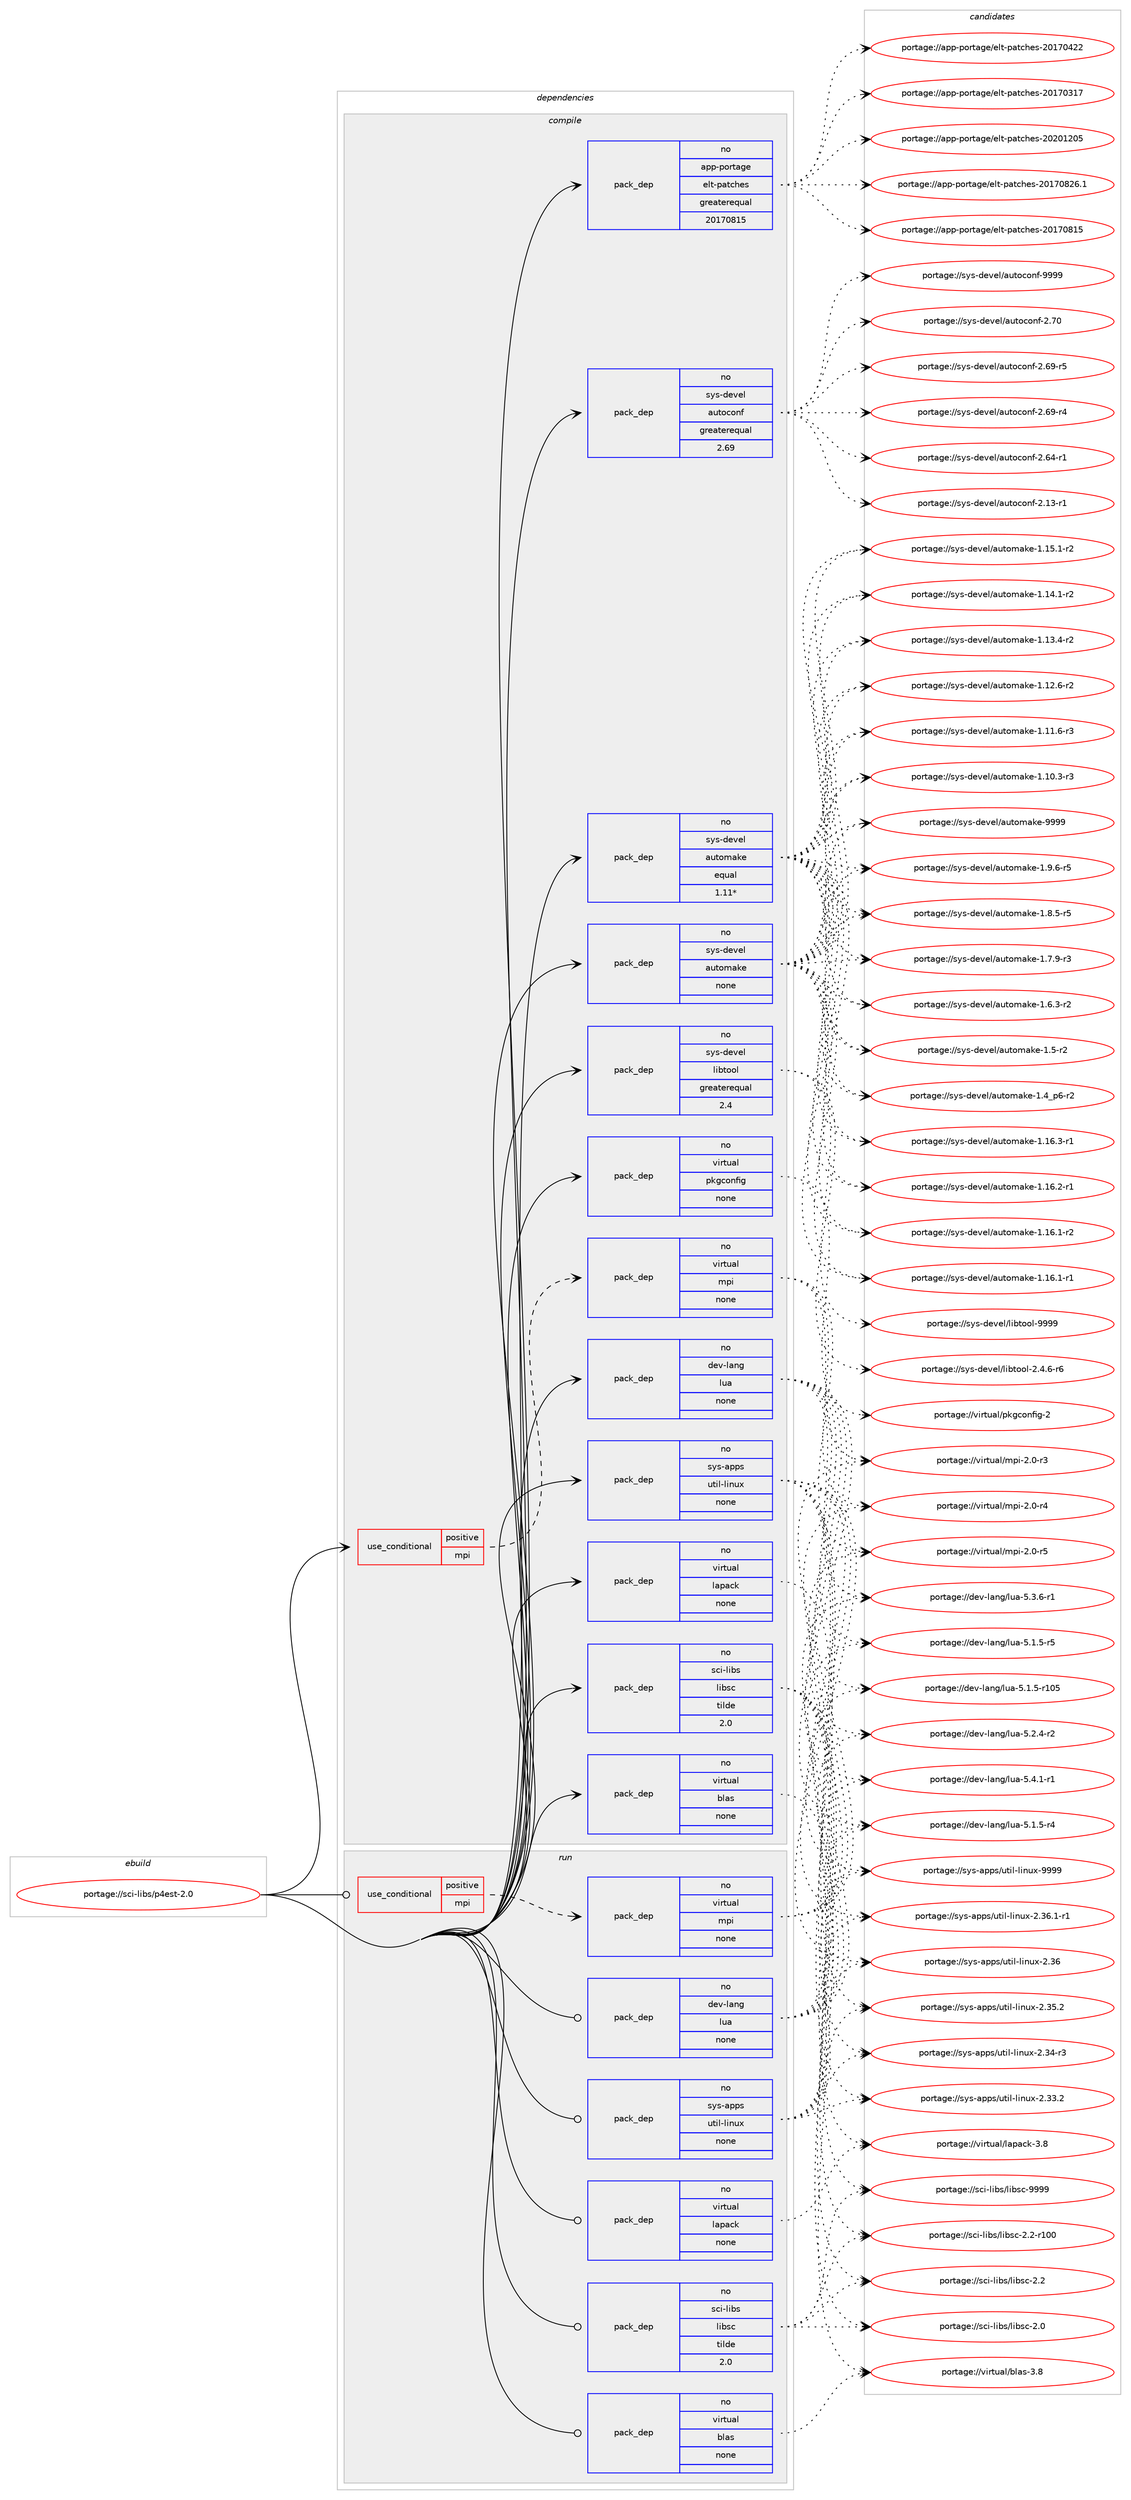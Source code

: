 digraph prolog {

# *************
# Graph options
# *************

newrank=true;
concentrate=true;
compound=true;
graph [rankdir=LR,fontname=Helvetica,fontsize=10,ranksep=1.5];#, ranksep=2.5, nodesep=0.2];
edge  [arrowhead=vee];
node  [fontname=Helvetica,fontsize=10];

# **********
# The ebuild
# **********

subgraph cluster_leftcol {
color=gray;
rank=same;
label=<<i>ebuild</i>>;
id [label="portage://sci-libs/p4est-2.0", color=red, width=4, href="../sci-libs/p4est-2.0.svg"];
}

# ****************
# The dependencies
# ****************

subgraph cluster_midcol {
color=gray;
label=<<i>dependencies</i>>;
subgraph cluster_compile {
fillcolor="#eeeeee";
style=filled;
label=<<i>compile</i>>;
subgraph cond1589 {
dependency6786 [label=<<TABLE BORDER="0" CELLBORDER="1" CELLSPACING="0" CELLPADDING="4"><TR><TD ROWSPAN="3" CELLPADDING="10">use_conditional</TD></TR><TR><TD>positive</TD></TR><TR><TD>mpi</TD></TR></TABLE>>, shape=none, color=red];
subgraph pack5109 {
dependency6787 [label=<<TABLE BORDER="0" CELLBORDER="1" CELLSPACING="0" CELLPADDING="4" WIDTH="220"><TR><TD ROWSPAN="6" CELLPADDING="30">pack_dep</TD></TR><TR><TD WIDTH="110">no</TD></TR><TR><TD>virtual</TD></TR><TR><TD>mpi</TD></TR><TR><TD>none</TD></TR><TR><TD></TD></TR></TABLE>>, shape=none, color=blue];
}
dependency6786:e -> dependency6787:w [weight=20,style="dashed",arrowhead="vee"];
}
id:e -> dependency6786:w [weight=20,style="solid",arrowhead="vee"];
subgraph pack5110 {
dependency6788 [label=<<TABLE BORDER="0" CELLBORDER="1" CELLSPACING="0" CELLPADDING="4" WIDTH="220"><TR><TD ROWSPAN="6" CELLPADDING="30">pack_dep</TD></TR><TR><TD WIDTH="110">no</TD></TR><TR><TD>app-portage</TD></TR><TR><TD>elt-patches</TD></TR><TR><TD>greaterequal</TD></TR><TR><TD>20170815</TD></TR></TABLE>>, shape=none, color=blue];
}
id:e -> dependency6788:w [weight=20,style="solid",arrowhead="vee"];
subgraph pack5111 {
dependency6789 [label=<<TABLE BORDER="0" CELLBORDER="1" CELLSPACING="0" CELLPADDING="4" WIDTH="220"><TR><TD ROWSPAN="6" CELLPADDING="30">pack_dep</TD></TR><TR><TD WIDTH="110">no</TD></TR><TR><TD>dev-lang</TD></TR><TR><TD>lua</TD></TR><TR><TD>none</TD></TR><TR><TD></TD></TR></TABLE>>, shape=none, color=blue];
}
id:e -> dependency6789:w [weight=20,style="solid",arrowhead="vee"];
subgraph pack5112 {
dependency6790 [label=<<TABLE BORDER="0" CELLBORDER="1" CELLSPACING="0" CELLPADDING="4" WIDTH="220"><TR><TD ROWSPAN="6" CELLPADDING="30">pack_dep</TD></TR><TR><TD WIDTH="110">no</TD></TR><TR><TD>sci-libs</TD></TR><TR><TD>libsc</TD></TR><TR><TD>tilde</TD></TR><TR><TD>2.0</TD></TR></TABLE>>, shape=none, color=blue];
}
id:e -> dependency6790:w [weight=20,style="solid",arrowhead="vee"];
subgraph pack5113 {
dependency6791 [label=<<TABLE BORDER="0" CELLBORDER="1" CELLSPACING="0" CELLPADDING="4" WIDTH="220"><TR><TD ROWSPAN="6" CELLPADDING="30">pack_dep</TD></TR><TR><TD WIDTH="110">no</TD></TR><TR><TD>sys-apps</TD></TR><TR><TD>util-linux</TD></TR><TR><TD>none</TD></TR><TR><TD></TD></TR></TABLE>>, shape=none, color=blue];
}
id:e -> dependency6791:w [weight=20,style="solid",arrowhead="vee"];
subgraph pack5114 {
dependency6792 [label=<<TABLE BORDER="0" CELLBORDER="1" CELLSPACING="0" CELLPADDING="4" WIDTH="220"><TR><TD ROWSPAN="6" CELLPADDING="30">pack_dep</TD></TR><TR><TD WIDTH="110">no</TD></TR><TR><TD>sys-devel</TD></TR><TR><TD>autoconf</TD></TR><TR><TD>greaterequal</TD></TR><TR><TD>2.69</TD></TR></TABLE>>, shape=none, color=blue];
}
id:e -> dependency6792:w [weight=20,style="solid",arrowhead="vee"];
subgraph pack5115 {
dependency6793 [label=<<TABLE BORDER="0" CELLBORDER="1" CELLSPACING="0" CELLPADDING="4" WIDTH="220"><TR><TD ROWSPAN="6" CELLPADDING="30">pack_dep</TD></TR><TR><TD WIDTH="110">no</TD></TR><TR><TD>sys-devel</TD></TR><TR><TD>automake</TD></TR><TR><TD>equal</TD></TR><TR><TD>1.11*</TD></TR></TABLE>>, shape=none, color=blue];
}
id:e -> dependency6793:w [weight=20,style="solid",arrowhead="vee"];
subgraph pack5116 {
dependency6794 [label=<<TABLE BORDER="0" CELLBORDER="1" CELLSPACING="0" CELLPADDING="4" WIDTH="220"><TR><TD ROWSPAN="6" CELLPADDING="30">pack_dep</TD></TR><TR><TD WIDTH="110">no</TD></TR><TR><TD>sys-devel</TD></TR><TR><TD>automake</TD></TR><TR><TD>none</TD></TR><TR><TD></TD></TR></TABLE>>, shape=none, color=blue];
}
id:e -> dependency6794:w [weight=20,style="solid",arrowhead="vee"];
subgraph pack5117 {
dependency6795 [label=<<TABLE BORDER="0" CELLBORDER="1" CELLSPACING="0" CELLPADDING="4" WIDTH="220"><TR><TD ROWSPAN="6" CELLPADDING="30">pack_dep</TD></TR><TR><TD WIDTH="110">no</TD></TR><TR><TD>sys-devel</TD></TR><TR><TD>libtool</TD></TR><TR><TD>greaterequal</TD></TR><TR><TD>2.4</TD></TR></TABLE>>, shape=none, color=blue];
}
id:e -> dependency6795:w [weight=20,style="solid",arrowhead="vee"];
subgraph pack5118 {
dependency6796 [label=<<TABLE BORDER="0" CELLBORDER="1" CELLSPACING="0" CELLPADDING="4" WIDTH="220"><TR><TD ROWSPAN="6" CELLPADDING="30">pack_dep</TD></TR><TR><TD WIDTH="110">no</TD></TR><TR><TD>virtual</TD></TR><TR><TD>blas</TD></TR><TR><TD>none</TD></TR><TR><TD></TD></TR></TABLE>>, shape=none, color=blue];
}
id:e -> dependency6796:w [weight=20,style="solid",arrowhead="vee"];
subgraph pack5119 {
dependency6797 [label=<<TABLE BORDER="0" CELLBORDER="1" CELLSPACING="0" CELLPADDING="4" WIDTH="220"><TR><TD ROWSPAN="6" CELLPADDING="30">pack_dep</TD></TR><TR><TD WIDTH="110">no</TD></TR><TR><TD>virtual</TD></TR><TR><TD>lapack</TD></TR><TR><TD>none</TD></TR><TR><TD></TD></TR></TABLE>>, shape=none, color=blue];
}
id:e -> dependency6797:w [weight=20,style="solid",arrowhead="vee"];
subgraph pack5120 {
dependency6798 [label=<<TABLE BORDER="0" CELLBORDER="1" CELLSPACING="0" CELLPADDING="4" WIDTH="220"><TR><TD ROWSPAN="6" CELLPADDING="30">pack_dep</TD></TR><TR><TD WIDTH="110">no</TD></TR><TR><TD>virtual</TD></TR><TR><TD>pkgconfig</TD></TR><TR><TD>none</TD></TR><TR><TD></TD></TR></TABLE>>, shape=none, color=blue];
}
id:e -> dependency6798:w [weight=20,style="solid",arrowhead="vee"];
}
subgraph cluster_compileandrun {
fillcolor="#eeeeee";
style=filled;
label=<<i>compile and run</i>>;
}
subgraph cluster_run {
fillcolor="#eeeeee";
style=filled;
label=<<i>run</i>>;
subgraph cond1590 {
dependency6799 [label=<<TABLE BORDER="0" CELLBORDER="1" CELLSPACING="0" CELLPADDING="4"><TR><TD ROWSPAN="3" CELLPADDING="10">use_conditional</TD></TR><TR><TD>positive</TD></TR><TR><TD>mpi</TD></TR></TABLE>>, shape=none, color=red];
subgraph pack5121 {
dependency6800 [label=<<TABLE BORDER="0" CELLBORDER="1" CELLSPACING="0" CELLPADDING="4" WIDTH="220"><TR><TD ROWSPAN="6" CELLPADDING="30">pack_dep</TD></TR><TR><TD WIDTH="110">no</TD></TR><TR><TD>virtual</TD></TR><TR><TD>mpi</TD></TR><TR><TD>none</TD></TR><TR><TD></TD></TR></TABLE>>, shape=none, color=blue];
}
dependency6799:e -> dependency6800:w [weight=20,style="dashed",arrowhead="vee"];
}
id:e -> dependency6799:w [weight=20,style="solid",arrowhead="odot"];
subgraph pack5122 {
dependency6801 [label=<<TABLE BORDER="0" CELLBORDER="1" CELLSPACING="0" CELLPADDING="4" WIDTH="220"><TR><TD ROWSPAN="6" CELLPADDING="30">pack_dep</TD></TR><TR><TD WIDTH="110">no</TD></TR><TR><TD>dev-lang</TD></TR><TR><TD>lua</TD></TR><TR><TD>none</TD></TR><TR><TD></TD></TR></TABLE>>, shape=none, color=blue];
}
id:e -> dependency6801:w [weight=20,style="solid",arrowhead="odot"];
subgraph pack5123 {
dependency6802 [label=<<TABLE BORDER="0" CELLBORDER="1" CELLSPACING="0" CELLPADDING="4" WIDTH="220"><TR><TD ROWSPAN="6" CELLPADDING="30">pack_dep</TD></TR><TR><TD WIDTH="110">no</TD></TR><TR><TD>sci-libs</TD></TR><TR><TD>libsc</TD></TR><TR><TD>tilde</TD></TR><TR><TD>2.0</TD></TR></TABLE>>, shape=none, color=blue];
}
id:e -> dependency6802:w [weight=20,style="solid",arrowhead="odot"];
subgraph pack5124 {
dependency6803 [label=<<TABLE BORDER="0" CELLBORDER="1" CELLSPACING="0" CELLPADDING="4" WIDTH="220"><TR><TD ROWSPAN="6" CELLPADDING="30">pack_dep</TD></TR><TR><TD WIDTH="110">no</TD></TR><TR><TD>sys-apps</TD></TR><TR><TD>util-linux</TD></TR><TR><TD>none</TD></TR><TR><TD></TD></TR></TABLE>>, shape=none, color=blue];
}
id:e -> dependency6803:w [weight=20,style="solid",arrowhead="odot"];
subgraph pack5125 {
dependency6804 [label=<<TABLE BORDER="0" CELLBORDER="1" CELLSPACING="0" CELLPADDING="4" WIDTH="220"><TR><TD ROWSPAN="6" CELLPADDING="30">pack_dep</TD></TR><TR><TD WIDTH="110">no</TD></TR><TR><TD>virtual</TD></TR><TR><TD>blas</TD></TR><TR><TD>none</TD></TR><TR><TD></TD></TR></TABLE>>, shape=none, color=blue];
}
id:e -> dependency6804:w [weight=20,style="solid",arrowhead="odot"];
subgraph pack5126 {
dependency6805 [label=<<TABLE BORDER="0" CELLBORDER="1" CELLSPACING="0" CELLPADDING="4" WIDTH="220"><TR><TD ROWSPAN="6" CELLPADDING="30">pack_dep</TD></TR><TR><TD WIDTH="110">no</TD></TR><TR><TD>virtual</TD></TR><TR><TD>lapack</TD></TR><TR><TD>none</TD></TR><TR><TD></TD></TR></TABLE>>, shape=none, color=blue];
}
id:e -> dependency6805:w [weight=20,style="solid",arrowhead="odot"];
}
}

# **************
# The candidates
# **************

subgraph cluster_choices {
rank=same;
color=gray;
label=<<i>candidates</i>>;

subgraph choice5109 {
color=black;
nodesep=1;
choice1181051141161179710847109112105455046484511453 [label="portage://virtual/mpi-2.0-r5", color=red, width=4,href="../virtual/mpi-2.0-r5.svg"];
choice1181051141161179710847109112105455046484511452 [label="portage://virtual/mpi-2.0-r4", color=red, width=4,href="../virtual/mpi-2.0-r4.svg"];
choice1181051141161179710847109112105455046484511451 [label="portage://virtual/mpi-2.0-r3", color=red, width=4,href="../virtual/mpi-2.0-r3.svg"];
dependency6787:e -> choice1181051141161179710847109112105455046484511453:w [style=dotted,weight="100"];
dependency6787:e -> choice1181051141161179710847109112105455046484511452:w [style=dotted,weight="100"];
dependency6787:e -> choice1181051141161179710847109112105455046484511451:w [style=dotted,weight="100"];
}
subgraph choice5110 {
color=black;
nodesep=1;
choice97112112451121111141169710310147101108116451129711699104101115455048504849504853 [label="portage://app-portage/elt-patches-20201205", color=red, width=4,href="../app-portage/elt-patches-20201205.svg"];
choice971121124511211111411697103101471011081164511297116991041011154550484955485650544649 [label="portage://app-portage/elt-patches-20170826.1", color=red, width=4,href="../app-portage/elt-patches-20170826.1.svg"];
choice97112112451121111141169710310147101108116451129711699104101115455048495548564953 [label="portage://app-portage/elt-patches-20170815", color=red, width=4,href="../app-portage/elt-patches-20170815.svg"];
choice97112112451121111141169710310147101108116451129711699104101115455048495548525050 [label="portage://app-portage/elt-patches-20170422", color=red, width=4,href="../app-portage/elt-patches-20170422.svg"];
choice97112112451121111141169710310147101108116451129711699104101115455048495548514955 [label="portage://app-portage/elt-patches-20170317", color=red, width=4,href="../app-portage/elt-patches-20170317.svg"];
dependency6788:e -> choice97112112451121111141169710310147101108116451129711699104101115455048504849504853:w [style=dotted,weight="100"];
dependency6788:e -> choice971121124511211111411697103101471011081164511297116991041011154550484955485650544649:w [style=dotted,weight="100"];
dependency6788:e -> choice97112112451121111141169710310147101108116451129711699104101115455048495548564953:w [style=dotted,weight="100"];
dependency6788:e -> choice97112112451121111141169710310147101108116451129711699104101115455048495548525050:w [style=dotted,weight="100"];
dependency6788:e -> choice97112112451121111141169710310147101108116451129711699104101115455048495548514955:w [style=dotted,weight="100"];
}
subgraph choice5111 {
color=black;
nodesep=1;
choice100101118451089711010347108117974553465246494511449 [label="portage://dev-lang/lua-5.4.1-r1", color=red, width=4,href="../dev-lang/lua-5.4.1-r1.svg"];
choice100101118451089711010347108117974553465146544511449 [label="portage://dev-lang/lua-5.3.6-r1", color=red, width=4,href="../dev-lang/lua-5.3.6-r1.svg"];
choice100101118451089711010347108117974553465046524511450 [label="portage://dev-lang/lua-5.2.4-r2", color=red, width=4,href="../dev-lang/lua-5.2.4-r2.svg"];
choice100101118451089711010347108117974553464946534511453 [label="portage://dev-lang/lua-5.1.5-r5", color=red, width=4,href="../dev-lang/lua-5.1.5-r5.svg"];
choice100101118451089711010347108117974553464946534511452 [label="portage://dev-lang/lua-5.1.5-r4", color=red, width=4,href="../dev-lang/lua-5.1.5-r4.svg"];
choice1001011184510897110103471081179745534649465345114494853 [label="portage://dev-lang/lua-5.1.5-r105", color=red, width=4,href="../dev-lang/lua-5.1.5-r105.svg"];
dependency6789:e -> choice100101118451089711010347108117974553465246494511449:w [style=dotted,weight="100"];
dependency6789:e -> choice100101118451089711010347108117974553465146544511449:w [style=dotted,weight="100"];
dependency6789:e -> choice100101118451089711010347108117974553465046524511450:w [style=dotted,weight="100"];
dependency6789:e -> choice100101118451089711010347108117974553464946534511453:w [style=dotted,weight="100"];
dependency6789:e -> choice100101118451089711010347108117974553464946534511452:w [style=dotted,weight="100"];
dependency6789:e -> choice1001011184510897110103471081179745534649465345114494853:w [style=dotted,weight="100"];
}
subgraph choice5112 {
color=black;
nodesep=1;
choice1159910545108105981154710810598115994557575757 [label="portage://sci-libs/libsc-9999", color=red, width=4,href="../sci-libs/libsc-9999.svg"];
choice1159910545108105981154710810598115994550465045114494848 [label="portage://sci-libs/libsc-2.2-r100", color=red, width=4,href="../sci-libs/libsc-2.2-r100.svg"];
choice11599105451081059811547108105981159945504650 [label="portage://sci-libs/libsc-2.2", color=red, width=4,href="../sci-libs/libsc-2.2.svg"];
choice11599105451081059811547108105981159945504648 [label="portage://sci-libs/libsc-2.0", color=red, width=4,href="../sci-libs/libsc-2.0.svg"];
dependency6790:e -> choice1159910545108105981154710810598115994557575757:w [style=dotted,weight="100"];
dependency6790:e -> choice1159910545108105981154710810598115994550465045114494848:w [style=dotted,weight="100"];
dependency6790:e -> choice11599105451081059811547108105981159945504650:w [style=dotted,weight="100"];
dependency6790:e -> choice11599105451081059811547108105981159945504648:w [style=dotted,weight="100"];
}
subgraph choice5113 {
color=black;
nodesep=1;
choice115121115459711211211547117116105108451081051101171204557575757 [label="portage://sys-apps/util-linux-9999", color=red, width=4,href="../sys-apps/util-linux-9999.svg"];
choice11512111545971121121154711711610510845108105110117120455046515446494511449 [label="portage://sys-apps/util-linux-2.36.1-r1", color=red, width=4,href="../sys-apps/util-linux-2.36.1-r1.svg"];
choice115121115459711211211547117116105108451081051101171204550465154 [label="portage://sys-apps/util-linux-2.36", color=red, width=4,href="../sys-apps/util-linux-2.36.svg"];
choice1151211154597112112115471171161051084510810511011712045504651534650 [label="portage://sys-apps/util-linux-2.35.2", color=red, width=4,href="../sys-apps/util-linux-2.35.2.svg"];
choice1151211154597112112115471171161051084510810511011712045504651524511451 [label="portage://sys-apps/util-linux-2.34-r3", color=red, width=4,href="../sys-apps/util-linux-2.34-r3.svg"];
choice1151211154597112112115471171161051084510810511011712045504651514650 [label="portage://sys-apps/util-linux-2.33.2", color=red, width=4,href="../sys-apps/util-linux-2.33.2.svg"];
dependency6791:e -> choice115121115459711211211547117116105108451081051101171204557575757:w [style=dotted,weight="100"];
dependency6791:e -> choice11512111545971121121154711711610510845108105110117120455046515446494511449:w [style=dotted,weight="100"];
dependency6791:e -> choice115121115459711211211547117116105108451081051101171204550465154:w [style=dotted,weight="100"];
dependency6791:e -> choice1151211154597112112115471171161051084510810511011712045504651534650:w [style=dotted,weight="100"];
dependency6791:e -> choice1151211154597112112115471171161051084510810511011712045504651524511451:w [style=dotted,weight="100"];
dependency6791:e -> choice1151211154597112112115471171161051084510810511011712045504651514650:w [style=dotted,weight="100"];
}
subgraph choice5114 {
color=black;
nodesep=1;
choice115121115451001011181011084797117116111991111101024557575757 [label="portage://sys-devel/autoconf-9999", color=red, width=4,href="../sys-devel/autoconf-9999.svg"];
choice115121115451001011181011084797117116111991111101024550465548 [label="portage://sys-devel/autoconf-2.70", color=red, width=4,href="../sys-devel/autoconf-2.70.svg"];
choice1151211154510010111810110847971171161119911111010245504654574511453 [label="portage://sys-devel/autoconf-2.69-r5", color=red, width=4,href="../sys-devel/autoconf-2.69-r5.svg"];
choice1151211154510010111810110847971171161119911111010245504654574511452 [label="portage://sys-devel/autoconf-2.69-r4", color=red, width=4,href="../sys-devel/autoconf-2.69-r4.svg"];
choice1151211154510010111810110847971171161119911111010245504654524511449 [label="portage://sys-devel/autoconf-2.64-r1", color=red, width=4,href="../sys-devel/autoconf-2.64-r1.svg"];
choice1151211154510010111810110847971171161119911111010245504649514511449 [label="portage://sys-devel/autoconf-2.13-r1", color=red, width=4,href="../sys-devel/autoconf-2.13-r1.svg"];
dependency6792:e -> choice115121115451001011181011084797117116111991111101024557575757:w [style=dotted,weight="100"];
dependency6792:e -> choice115121115451001011181011084797117116111991111101024550465548:w [style=dotted,weight="100"];
dependency6792:e -> choice1151211154510010111810110847971171161119911111010245504654574511453:w [style=dotted,weight="100"];
dependency6792:e -> choice1151211154510010111810110847971171161119911111010245504654574511452:w [style=dotted,weight="100"];
dependency6792:e -> choice1151211154510010111810110847971171161119911111010245504654524511449:w [style=dotted,weight="100"];
dependency6792:e -> choice1151211154510010111810110847971171161119911111010245504649514511449:w [style=dotted,weight="100"];
}
subgraph choice5115 {
color=black;
nodesep=1;
choice115121115451001011181011084797117116111109971071014557575757 [label="portage://sys-devel/automake-9999", color=red, width=4,href="../sys-devel/automake-9999.svg"];
choice115121115451001011181011084797117116111109971071014549465746544511453 [label="portage://sys-devel/automake-1.9.6-r5", color=red, width=4,href="../sys-devel/automake-1.9.6-r5.svg"];
choice115121115451001011181011084797117116111109971071014549465646534511453 [label="portage://sys-devel/automake-1.8.5-r5", color=red, width=4,href="../sys-devel/automake-1.8.5-r5.svg"];
choice115121115451001011181011084797117116111109971071014549465546574511451 [label="portage://sys-devel/automake-1.7.9-r3", color=red, width=4,href="../sys-devel/automake-1.7.9-r3.svg"];
choice115121115451001011181011084797117116111109971071014549465446514511450 [label="portage://sys-devel/automake-1.6.3-r2", color=red, width=4,href="../sys-devel/automake-1.6.3-r2.svg"];
choice11512111545100101118101108479711711611110997107101454946534511450 [label="portage://sys-devel/automake-1.5-r2", color=red, width=4,href="../sys-devel/automake-1.5-r2.svg"];
choice115121115451001011181011084797117116111109971071014549465295112544511450 [label="portage://sys-devel/automake-1.4_p6-r2", color=red, width=4,href="../sys-devel/automake-1.4_p6-r2.svg"];
choice11512111545100101118101108479711711611110997107101454946495446514511449 [label="portage://sys-devel/automake-1.16.3-r1", color=red, width=4,href="../sys-devel/automake-1.16.3-r1.svg"];
choice11512111545100101118101108479711711611110997107101454946495446504511449 [label="portage://sys-devel/automake-1.16.2-r1", color=red, width=4,href="../sys-devel/automake-1.16.2-r1.svg"];
choice11512111545100101118101108479711711611110997107101454946495446494511450 [label="portage://sys-devel/automake-1.16.1-r2", color=red, width=4,href="../sys-devel/automake-1.16.1-r2.svg"];
choice11512111545100101118101108479711711611110997107101454946495446494511449 [label="portage://sys-devel/automake-1.16.1-r1", color=red, width=4,href="../sys-devel/automake-1.16.1-r1.svg"];
choice11512111545100101118101108479711711611110997107101454946495346494511450 [label="portage://sys-devel/automake-1.15.1-r2", color=red, width=4,href="../sys-devel/automake-1.15.1-r2.svg"];
choice11512111545100101118101108479711711611110997107101454946495246494511450 [label="portage://sys-devel/automake-1.14.1-r2", color=red, width=4,href="../sys-devel/automake-1.14.1-r2.svg"];
choice11512111545100101118101108479711711611110997107101454946495146524511450 [label="portage://sys-devel/automake-1.13.4-r2", color=red, width=4,href="../sys-devel/automake-1.13.4-r2.svg"];
choice11512111545100101118101108479711711611110997107101454946495046544511450 [label="portage://sys-devel/automake-1.12.6-r2", color=red, width=4,href="../sys-devel/automake-1.12.6-r2.svg"];
choice11512111545100101118101108479711711611110997107101454946494946544511451 [label="portage://sys-devel/automake-1.11.6-r3", color=red, width=4,href="../sys-devel/automake-1.11.6-r3.svg"];
choice11512111545100101118101108479711711611110997107101454946494846514511451 [label="portage://sys-devel/automake-1.10.3-r3", color=red, width=4,href="../sys-devel/automake-1.10.3-r3.svg"];
dependency6793:e -> choice115121115451001011181011084797117116111109971071014557575757:w [style=dotted,weight="100"];
dependency6793:e -> choice115121115451001011181011084797117116111109971071014549465746544511453:w [style=dotted,weight="100"];
dependency6793:e -> choice115121115451001011181011084797117116111109971071014549465646534511453:w [style=dotted,weight="100"];
dependency6793:e -> choice115121115451001011181011084797117116111109971071014549465546574511451:w [style=dotted,weight="100"];
dependency6793:e -> choice115121115451001011181011084797117116111109971071014549465446514511450:w [style=dotted,weight="100"];
dependency6793:e -> choice11512111545100101118101108479711711611110997107101454946534511450:w [style=dotted,weight="100"];
dependency6793:e -> choice115121115451001011181011084797117116111109971071014549465295112544511450:w [style=dotted,weight="100"];
dependency6793:e -> choice11512111545100101118101108479711711611110997107101454946495446514511449:w [style=dotted,weight="100"];
dependency6793:e -> choice11512111545100101118101108479711711611110997107101454946495446504511449:w [style=dotted,weight="100"];
dependency6793:e -> choice11512111545100101118101108479711711611110997107101454946495446494511450:w [style=dotted,weight="100"];
dependency6793:e -> choice11512111545100101118101108479711711611110997107101454946495446494511449:w [style=dotted,weight="100"];
dependency6793:e -> choice11512111545100101118101108479711711611110997107101454946495346494511450:w [style=dotted,weight="100"];
dependency6793:e -> choice11512111545100101118101108479711711611110997107101454946495246494511450:w [style=dotted,weight="100"];
dependency6793:e -> choice11512111545100101118101108479711711611110997107101454946495146524511450:w [style=dotted,weight="100"];
dependency6793:e -> choice11512111545100101118101108479711711611110997107101454946495046544511450:w [style=dotted,weight="100"];
dependency6793:e -> choice11512111545100101118101108479711711611110997107101454946494946544511451:w [style=dotted,weight="100"];
dependency6793:e -> choice11512111545100101118101108479711711611110997107101454946494846514511451:w [style=dotted,weight="100"];
}
subgraph choice5116 {
color=black;
nodesep=1;
choice115121115451001011181011084797117116111109971071014557575757 [label="portage://sys-devel/automake-9999", color=red, width=4,href="../sys-devel/automake-9999.svg"];
choice115121115451001011181011084797117116111109971071014549465746544511453 [label="portage://sys-devel/automake-1.9.6-r5", color=red, width=4,href="../sys-devel/automake-1.9.6-r5.svg"];
choice115121115451001011181011084797117116111109971071014549465646534511453 [label="portage://sys-devel/automake-1.8.5-r5", color=red, width=4,href="../sys-devel/automake-1.8.5-r5.svg"];
choice115121115451001011181011084797117116111109971071014549465546574511451 [label="portage://sys-devel/automake-1.7.9-r3", color=red, width=4,href="../sys-devel/automake-1.7.9-r3.svg"];
choice115121115451001011181011084797117116111109971071014549465446514511450 [label="portage://sys-devel/automake-1.6.3-r2", color=red, width=4,href="../sys-devel/automake-1.6.3-r2.svg"];
choice11512111545100101118101108479711711611110997107101454946534511450 [label="portage://sys-devel/automake-1.5-r2", color=red, width=4,href="../sys-devel/automake-1.5-r2.svg"];
choice115121115451001011181011084797117116111109971071014549465295112544511450 [label="portage://sys-devel/automake-1.4_p6-r2", color=red, width=4,href="../sys-devel/automake-1.4_p6-r2.svg"];
choice11512111545100101118101108479711711611110997107101454946495446514511449 [label="portage://sys-devel/automake-1.16.3-r1", color=red, width=4,href="../sys-devel/automake-1.16.3-r1.svg"];
choice11512111545100101118101108479711711611110997107101454946495446504511449 [label="portage://sys-devel/automake-1.16.2-r1", color=red, width=4,href="../sys-devel/automake-1.16.2-r1.svg"];
choice11512111545100101118101108479711711611110997107101454946495446494511450 [label="portage://sys-devel/automake-1.16.1-r2", color=red, width=4,href="../sys-devel/automake-1.16.1-r2.svg"];
choice11512111545100101118101108479711711611110997107101454946495446494511449 [label="portage://sys-devel/automake-1.16.1-r1", color=red, width=4,href="../sys-devel/automake-1.16.1-r1.svg"];
choice11512111545100101118101108479711711611110997107101454946495346494511450 [label="portage://sys-devel/automake-1.15.1-r2", color=red, width=4,href="../sys-devel/automake-1.15.1-r2.svg"];
choice11512111545100101118101108479711711611110997107101454946495246494511450 [label="portage://sys-devel/automake-1.14.1-r2", color=red, width=4,href="../sys-devel/automake-1.14.1-r2.svg"];
choice11512111545100101118101108479711711611110997107101454946495146524511450 [label="portage://sys-devel/automake-1.13.4-r2", color=red, width=4,href="../sys-devel/automake-1.13.4-r2.svg"];
choice11512111545100101118101108479711711611110997107101454946495046544511450 [label="portage://sys-devel/automake-1.12.6-r2", color=red, width=4,href="../sys-devel/automake-1.12.6-r2.svg"];
choice11512111545100101118101108479711711611110997107101454946494946544511451 [label="portage://sys-devel/automake-1.11.6-r3", color=red, width=4,href="../sys-devel/automake-1.11.6-r3.svg"];
choice11512111545100101118101108479711711611110997107101454946494846514511451 [label="portage://sys-devel/automake-1.10.3-r3", color=red, width=4,href="../sys-devel/automake-1.10.3-r3.svg"];
dependency6794:e -> choice115121115451001011181011084797117116111109971071014557575757:w [style=dotted,weight="100"];
dependency6794:e -> choice115121115451001011181011084797117116111109971071014549465746544511453:w [style=dotted,weight="100"];
dependency6794:e -> choice115121115451001011181011084797117116111109971071014549465646534511453:w [style=dotted,weight="100"];
dependency6794:e -> choice115121115451001011181011084797117116111109971071014549465546574511451:w [style=dotted,weight="100"];
dependency6794:e -> choice115121115451001011181011084797117116111109971071014549465446514511450:w [style=dotted,weight="100"];
dependency6794:e -> choice11512111545100101118101108479711711611110997107101454946534511450:w [style=dotted,weight="100"];
dependency6794:e -> choice115121115451001011181011084797117116111109971071014549465295112544511450:w [style=dotted,weight="100"];
dependency6794:e -> choice11512111545100101118101108479711711611110997107101454946495446514511449:w [style=dotted,weight="100"];
dependency6794:e -> choice11512111545100101118101108479711711611110997107101454946495446504511449:w [style=dotted,weight="100"];
dependency6794:e -> choice11512111545100101118101108479711711611110997107101454946495446494511450:w [style=dotted,weight="100"];
dependency6794:e -> choice11512111545100101118101108479711711611110997107101454946495446494511449:w [style=dotted,weight="100"];
dependency6794:e -> choice11512111545100101118101108479711711611110997107101454946495346494511450:w [style=dotted,weight="100"];
dependency6794:e -> choice11512111545100101118101108479711711611110997107101454946495246494511450:w [style=dotted,weight="100"];
dependency6794:e -> choice11512111545100101118101108479711711611110997107101454946495146524511450:w [style=dotted,weight="100"];
dependency6794:e -> choice11512111545100101118101108479711711611110997107101454946495046544511450:w [style=dotted,weight="100"];
dependency6794:e -> choice11512111545100101118101108479711711611110997107101454946494946544511451:w [style=dotted,weight="100"];
dependency6794:e -> choice11512111545100101118101108479711711611110997107101454946494846514511451:w [style=dotted,weight="100"];
}
subgraph choice5117 {
color=black;
nodesep=1;
choice1151211154510010111810110847108105981161111111084557575757 [label="portage://sys-devel/libtool-9999", color=red, width=4,href="../sys-devel/libtool-9999.svg"];
choice1151211154510010111810110847108105981161111111084550465246544511454 [label="portage://sys-devel/libtool-2.4.6-r6", color=red, width=4,href="../sys-devel/libtool-2.4.6-r6.svg"];
dependency6795:e -> choice1151211154510010111810110847108105981161111111084557575757:w [style=dotted,weight="100"];
dependency6795:e -> choice1151211154510010111810110847108105981161111111084550465246544511454:w [style=dotted,weight="100"];
}
subgraph choice5118 {
color=black;
nodesep=1;
choice1181051141161179710847981089711545514656 [label="portage://virtual/blas-3.8", color=red, width=4,href="../virtual/blas-3.8.svg"];
dependency6796:e -> choice1181051141161179710847981089711545514656:w [style=dotted,weight="100"];
}
subgraph choice5119 {
color=black;
nodesep=1;
choice118105114116117971084710897112979910745514656 [label="portage://virtual/lapack-3.8", color=red, width=4,href="../virtual/lapack-3.8.svg"];
dependency6797:e -> choice118105114116117971084710897112979910745514656:w [style=dotted,weight="100"];
}
subgraph choice5120 {
color=black;
nodesep=1;
choice1181051141161179710847112107103991111101021051034550 [label="portage://virtual/pkgconfig-2", color=red, width=4,href="../virtual/pkgconfig-2.svg"];
dependency6798:e -> choice1181051141161179710847112107103991111101021051034550:w [style=dotted,weight="100"];
}
subgraph choice5121 {
color=black;
nodesep=1;
choice1181051141161179710847109112105455046484511453 [label="portage://virtual/mpi-2.0-r5", color=red, width=4,href="../virtual/mpi-2.0-r5.svg"];
choice1181051141161179710847109112105455046484511452 [label="portage://virtual/mpi-2.0-r4", color=red, width=4,href="../virtual/mpi-2.0-r4.svg"];
choice1181051141161179710847109112105455046484511451 [label="portage://virtual/mpi-2.0-r3", color=red, width=4,href="../virtual/mpi-2.0-r3.svg"];
dependency6800:e -> choice1181051141161179710847109112105455046484511453:w [style=dotted,weight="100"];
dependency6800:e -> choice1181051141161179710847109112105455046484511452:w [style=dotted,weight="100"];
dependency6800:e -> choice1181051141161179710847109112105455046484511451:w [style=dotted,weight="100"];
}
subgraph choice5122 {
color=black;
nodesep=1;
choice100101118451089711010347108117974553465246494511449 [label="portage://dev-lang/lua-5.4.1-r1", color=red, width=4,href="../dev-lang/lua-5.4.1-r1.svg"];
choice100101118451089711010347108117974553465146544511449 [label="portage://dev-lang/lua-5.3.6-r1", color=red, width=4,href="../dev-lang/lua-5.3.6-r1.svg"];
choice100101118451089711010347108117974553465046524511450 [label="portage://dev-lang/lua-5.2.4-r2", color=red, width=4,href="../dev-lang/lua-5.2.4-r2.svg"];
choice100101118451089711010347108117974553464946534511453 [label="portage://dev-lang/lua-5.1.5-r5", color=red, width=4,href="../dev-lang/lua-5.1.5-r5.svg"];
choice100101118451089711010347108117974553464946534511452 [label="portage://dev-lang/lua-5.1.5-r4", color=red, width=4,href="../dev-lang/lua-5.1.5-r4.svg"];
choice1001011184510897110103471081179745534649465345114494853 [label="portage://dev-lang/lua-5.1.5-r105", color=red, width=4,href="../dev-lang/lua-5.1.5-r105.svg"];
dependency6801:e -> choice100101118451089711010347108117974553465246494511449:w [style=dotted,weight="100"];
dependency6801:e -> choice100101118451089711010347108117974553465146544511449:w [style=dotted,weight="100"];
dependency6801:e -> choice100101118451089711010347108117974553465046524511450:w [style=dotted,weight="100"];
dependency6801:e -> choice100101118451089711010347108117974553464946534511453:w [style=dotted,weight="100"];
dependency6801:e -> choice100101118451089711010347108117974553464946534511452:w [style=dotted,weight="100"];
dependency6801:e -> choice1001011184510897110103471081179745534649465345114494853:w [style=dotted,weight="100"];
}
subgraph choice5123 {
color=black;
nodesep=1;
choice1159910545108105981154710810598115994557575757 [label="portage://sci-libs/libsc-9999", color=red, width=4,href="../sci-libs/libsc-9999.svg"];
choice1159910545108105981154710810598115994550465045114494848 [label="portage://sci-libs/libsc-2.2-r100", color=red, width=4,href="../sci-libs/libsc-2.2-r100.svg"];
choice11599105451081059811547108105981159945504650 [label="portage://sci-libs/libsc-2.2", color=red, width=4,href="../sci-libs/libsc-2.2.svg"];
choice11599105451081059811547108105981159945504648 [label="portage://sci-libs/libsc-2.0", color=red, width=4,href="../sci-libs/libsc-2.0.svg"];
dependency6802:e -> choice1159910545108105981154710810598115994557575757:w [style=dotted,weight="100"];
dependency6802:e -> choice1159910545108105981154710810598115994550465045114494848:w [style=dotted,weight="100"];
dependency6802:e -> choice11599105451081059811547108105981159945504650:w [style=dotted,weight="100"];
dependency6802:e -> choice11599105451081059811547108105981159945504648:w [style=dotted,weight="100"];
}
subgraph choice5124 {
color=black;
nodesep=1;
choice115121115459711211211547117116105108451081051101171204557575757 [label="portage://sys-apps/util-linux-9999", color=red, width=4,href="../sys-apps/util-linux-9999.svg"];
choice11512111545971121121154711711610510845108105110117120455046515446494511449 [label="portage://sys-apps/util-linux-2.36.1-r1", color=red, width=4,href="../sys-apps/util-linux-2.36.1-r1.svg"];
choice115121115459711211211547117116105108451081051101171204550465154 [label="portage://sys-apps/util-linux-2.36", color=red, width=4,href="../sys-apps/util-linux-2.36.svg"];
choice1151211154597112112115471171161051084510810511011712045504651534650 [label="portage://sys-apps/util-linux-2.35.2", color=red, width=4,href="../sys-apps/util-linux-2.35.2.svg"];
choice1151211154597112112115471171161051084510810511011712045504651524511451 [label="portage://sys-apps/util-linux-2.34-r3", color=red, width=4,href="../sys-apps/util-linux-2.34-r3.svg"];
choice1151211154597112112115471171161051084510810511011712045504651514650 [label="portage://sys-apps/util-linux-2.33.2", color=red, width=4,href="../sys-apps/util-linux-2.33.2.svg"];
dependency6803:e -> choice115121115459711211211547117116105108451081051101171204557575757:w [style=dotted,weight="100"];
dependency6803:e -> choice11512111545971121121154711711610510845108105110117120455046515446494511449:w [style=dotted,weight="100"];
dependency6803:e -> choice115121115459711211211547117116105108451081051101171204550465154:w [style=dotted,weight="100"];
dependency6803:e -> choice1151211154597112112115471171161051084510810511011712045504651534650:w [style=dotted,weight="100"];
dependency6803:e -> choice1151211154597112112115471171161051084510810511011712045504651524511451:w [style=dotted,weight="100"];
dependency6803:e -> choice1151211154597112112115471171161051084510810511011712045504651514650:w [style=dotted,weight="100"];
}
subgraph choice5125 {
color=black;
nodesep=1;
choice1181051141161179710847981089711545514656 [label="portage://virtual/blas-3.8", color=red, width=4,href="../virtual/blas-3.8.svg"];
dependency6804:e -> choice1181051141161179710847981089711545514656:w [style=dotted,weight="100"];
}
subgraph choice5126 {
color=black;
nodesep=1;
choice118105114116117971084710897112979910745514656 [label="portage://virtual/lapack-3.8", color=red, width=4,href="../virtual/lapack-3.8.svg"];
dependency6805:e -> choice118105114116117971084710897112979910745514656:w [style=dotted,weight="100"];
}
}

}
